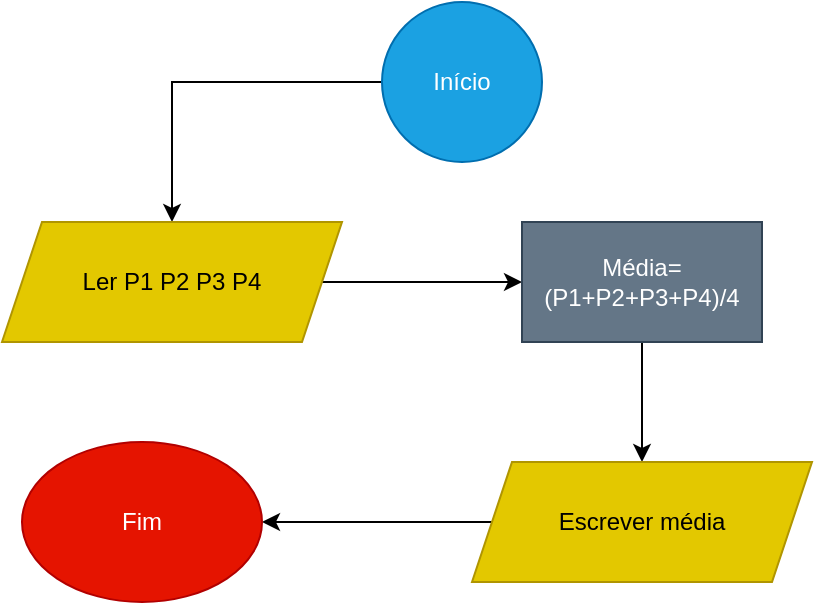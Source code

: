 <mxfile version="28.2.3">
  <diagram name="Página-1" id="nig3bJucZ8JaSCZiiUbg">
    <mxGraphModel dx="1418" dy="786" grid="1" gridSize="10" guides="1" tooltips="1" connect="1" arrows="1" fold="1" page="1" pageScale="1" pageWidth="827" pageHeight="1169" math="0" shadow="0">
      <root>
        <mxCell id="0" />
        <mxCell id="1" parent="0" />
        <mxCell id="FwYA-FrC4Y-4crLvWzGT-3" value="" style="edgeStyle=orthogonalEdgeStyle;rounded=0;orthogonalLoop=1;jettySize=auto;html=1;" edge="1" parent="1" source="FwYA-FrC4Y-4crLvWzGT-1" target="FwYA-FrC4Y-4crLvWzGT-2">
          <mxGeometry relative="1" as="geometry" />
        </mxCell>
        <mxCell id="FwYA-FrC4Y-4crLvWzGT-1" value="Início" style="ellipse;whiteSpace=wrap;html=1;aspect=fixed;fillColor=#1ba1e2;fontColor=#ffffff;strokeColor=#006EAF;" vertex="1" parent="1">
          <mxGeometry x="360" y="350" width="80" height="80" as="geometry" />
        </mxCell>
        <mxCell id="FwYA-FrC4Y-4crLvWzGT-12" value="" style="edgeStyle=orthogonalEdgeStyle;rounded=0;orthogonalLoop=1;jettySize=auto;html=1;" edge="1" parent="1" source="FwYA-FrC4Y-4crLvWzGT-2" target="FwYA-FrC4Y-4crLvWzGT-9">
          <mxGeometry relative="1" as="geometry" />
        </mxCell>
        <mxCell id="FwYA-FrC4Y-4crLvWzGT-2" value="Ler P1 P2 P3 P4" style="shape=parallelogram;perimeter=parallelogramPerimeter;whiteSpace=wrap;html=1;fixedSize=1;fillColor=#e3c800;fontColor=#000000;strokeColor=#B09500;" vertex="1" parent="1">
          <mxGeometry x="170" y="460" width="170" height="60" as="geometry" />
        </mxCell>
        <mxCell id="FwYA-FrC4Y-4crLvWzGT-14" value="" style="edgeStyle=orthogonalEdgeStyle;rounded=0;orthogonalLoop=1;jettySize=auto;html=1;" edge="1" parent="1" source="FwYA-FrC4Y-4crLvWzGT-9" target="FwYA-FrC4Y-4crLvWzGT-13">
          <mxGeometry relative="1" as="geometry" />
        </mxCell>
        <mxCell id="FwYA-FrC4Y-4crLvWzGT-9" value="Média= (P1+P2+P3+P4)/4" style="rounded=0;whiteSpace=wrap;html=1;fillColor=#647687;fontColor=#ffffff;strokeColor=#314354;" vertex="1" parent="1">
          <mxGeometry x="430" y="460" width="120" height="60" as="geometry" />
        </mxCell>
        <mxCell id="FwYA-FrC4Y-4crLvWzGT-16" value="" style="edgeStyle=orthogonalEdgeStyle;rounded=0;orthogonalLoop=1;jettySize=auto;html=1;" edge="1" parent="1" source="FwYA-FrC4Y-4crLvWzGT-13" target="FwYA-FrC4Y-4crLvWzGT-15">
          <mxGeometry relative="1" as="geometry" />
        </mxCell>
        <mxCell id="FwYA-FrC4Y-4crLvWzGT-13" value="Escrever média" style="shape=parallelogram;perimeter=parallelogramPerimeter;whiteSpace=wrap;html=1;fixedSize=1;fillColor=#e3c800;fontColor=#000000;strokeColor=#B09500;" vertex="1" parent="1">
          <mxGeometry x="405" y="580" width="170" height="60" as="geometry" />
        </mxCell>
        <mxCell id="FwYA-FrC4Y-4crLvWzGT-15" value="Fim" style="ellipse;whiteSpace=wrap;html=1;fillColor=#e51400;fontColor=#ffffff;strokeColor=#B20000;" vertex="1" parent="1">
          <mxGeometry x="180" y="570" width="120" height="80" as="geometry" />
        </mxCell>
      </root>
    </mxGraphModel>
  </diagram>
</mxfile>
